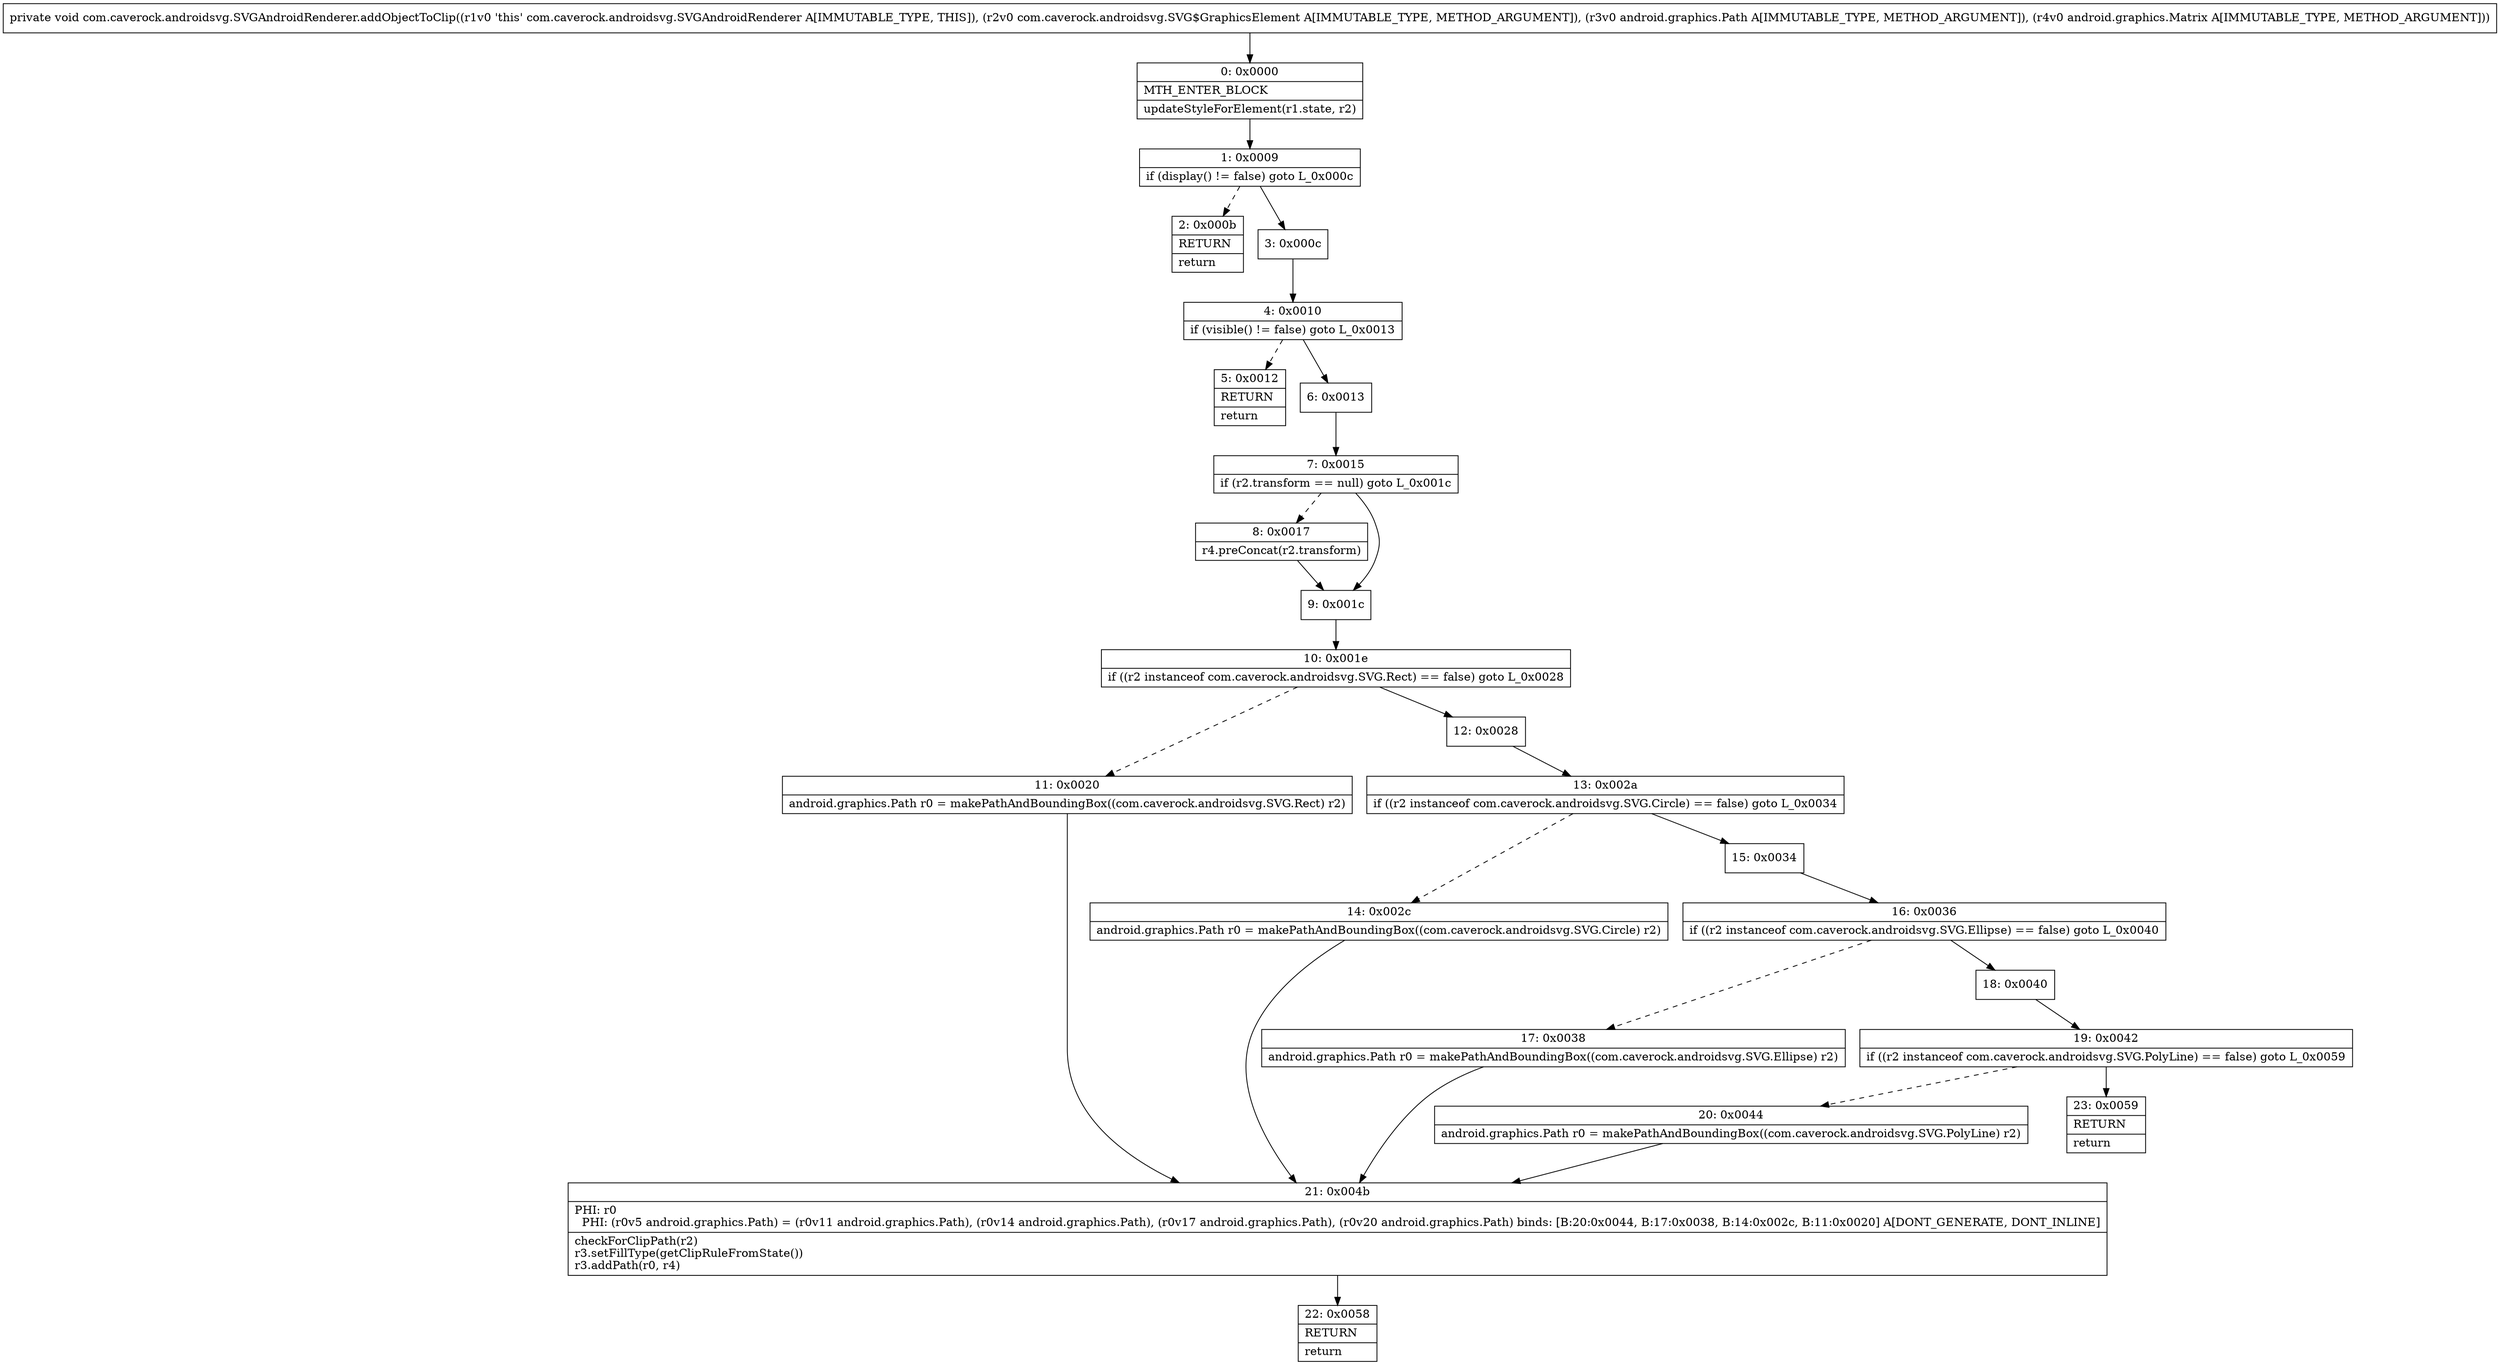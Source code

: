 digraph "CFG forcom.caverock.androidsvg.SVGAndroidRenderer.addObjectToClip(Lcom\/caverock\/androidsvg\/SVG$GraphicsElement;Landroid\/graphics\/Path;Landroid\/graphics\/Matrix;)V" {
Node_0 [shape=record,label="{0\:\ 0x0000|MTH_ENTER_BLOCK\l|updateStyleForElement(r1.state, r2)\l}"];
Node_1 [shape=record,label="{1\:\ 0x0009|if (display() != false) goto L_0x000c\l}"];
Node_2 [shape=record,label="{2\:\ 0x000b|RETURN\l|return\l}"];
Node_3 [shape=record,label="{3\:\ 0x000c}"];
Node_4 [shape=record,label="{4\:\ 0x0010|if (visible() != false) goto L_0x0013\l}"];
Node_5 [shape=record,label="{5\:\ 0x0012|RETURN\l|return\l}"];
Node_6 [shape=record,label="{6\:\ 0x0013}"];
Node_7 [shape=record,label="{7\:\ 0x0015|if (r2.transform == null) goto L_0x001c\l}"];
Node_8 [shape=record,label="{8\:\ 0x0017|r4.preConcat(r2.transform)\l}"];
Node_9 [shape=record,label="{9\:\ 0x001c}"];
Node_10 [shape=record,label="{10\:\ 0x001e|if ((r2 instanceof com.caverock.androidsvg.SVG.Rect) == false) goto L_0x0028\l}"];
Node_11 [shape=record,label="{11\:\ 0x0020|android.graphics.Path r0 = makePathAndBoundingBox((com.caverock.androidsvg.SVG.Rect) r2)\l}"];
Node_12 [shape=record,label="{12\:\ 0x0028}"];
Node_13 [shape=record,label="{13\:\ 0x002a|if ((r2 instanceof com.caverock.androidsvg.SVG.Circle) == false) goto L_0x0034\l}"];
Node_14 [shape=record,label="{14\:\ 0x002c|android.graphics.Path r0 = makePathAndBoundingBox((com.caverock.androidsvg.SVG.Circle) r2)\l}"];
Node_15 [shape=record,label="{15\:\ 0x0034}"];
Node_16 [shape=record,label="{16\:\ 0x0036|if ((r2 instanceof com.caverock.androidsvg.SVG.Ellipse) == false) goto L_0x0040\l}"];
Node_17 [shape=record,label="{17\:\ 0x0038|android.graphics.Path r0 = makePathAndBoundingBox((com.caverock.androidsvg.SVG.Ellipse) r2)\l}"];
Node_18 [shape=record,label="{18\:\ 0x0040}"];
Node_19 [shape=record,label="{19\:\ 0x0042|if ((r2 instanceof com.caverock.androidsvg.SVG.PolyLine) == false) goto L_0x0059\l}"];
Node_20 [shape=record,label="{20\:\ 0x0044|android.graphics.Path r0 = makePathAndBoundingBox((com.caverock.androidsvg.SVG.PolyLine) r2)\l}"];
Node_21 [shape=record,label="{21\:\ 0x004b|PHI: r0 \l  PHI: (r0v5 android.graphics.Path) = (r0v11 android.graphics.Path), (r0v14 android.graphics.Path), (r0v17 android.graphics.Path), (r0v20 android.graphics.Path) binds: [B:20:0x0044, B:17:0x0038, B:14:0x002c, B:11:0x0020] A[DONT_GENERATE, DONT_INLINE]\l|checkForClipPath(r2)\lr3.setFillType(getClipRuleFromState())\lr3.addPath(r0, r4)\l}"];
Node_22 [shape=record,label="{22\:\ 0x0058|RETURN\l|return\l}"];
Node_23 [shape=record,label="{23\:\ 0x0059|RETURN\l|return\l}"];
MethodNode[shape=record,label="{private void com.caverock.androidsvg.SVGAndroidRenderer.addObjectToClip((r1v0 'this' com.caverock.androidsvg.SVGAndroidRenderer A[IMMUTABLE_TYPE, THIS]), (r2v0 com.caverock.androidsvg.SVG$GraphicsElement A[IMMUTABLE_TYPE, METHOD_ARGUMENT]), (r3v0 android.graphics.Path A[IMMUTABLE_TYPE, METHOD_ARGUMENT]), (r4v0 android.graphics.Matrix A[IMMUTABLE_TYPE, METHOD_ARGUMENT])) }"];
MethodNode -> Node_0;
Node_0 -> Node_1;
Node_1 -> Node_2[style=dashed];
Node_1 -> Node_3;
Node_3 -> Node_4;
Node_4 -> Node_5[style=dashed];
Node_4 -> Node_6;
Node_6 -> Node_7;
Node_7 -> Node_8[style=dashed];
Node_7 -> Node_9;
Node_8 -> Node_9;
Node_9 -> Node_10;
Node_10 -> Node_11[style=dashed];
Node_10 -> Node_12;
Node_11 -> Node_21;
Node_12 -> Node_13;
Node_13 -> Node_14[style=dashed];
Node_13 -> Node_15;
Node_14 -> Node_21;
Node_15 -> Node_16;
Node_16 -> Node_17[style=dashed];
Node_16 -> Node_18;
Node_17 -> Node_21;
Node_18 -> Node_19;
Node_19 -> Node_20[style=dashed];
Node_19 -> Node_23;
Node_20 -> Node_21;
Node_21 -> Node_22;
}

